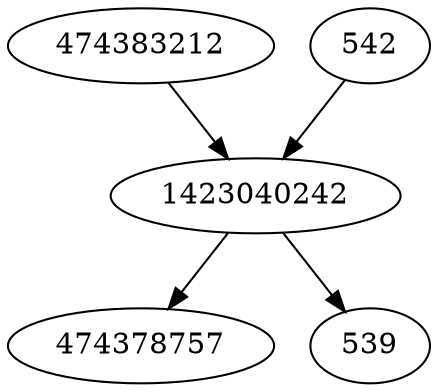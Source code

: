 strict digraph  {
474378757;
474383212;
1423040242;
539;
542;
474383212 -> 1423040242;
1423040242 -> 539;
1423040242 -> 474378757;
542 -> 1423040242;
}
